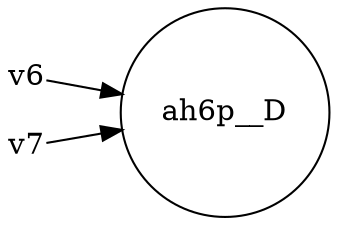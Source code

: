 digraph{
rankdir=LR;
"ah6p__D"[shape=circle];
node[shape=plain];
v6 -> "ah6p__D";
v7 -> "ah6p__D";
}
